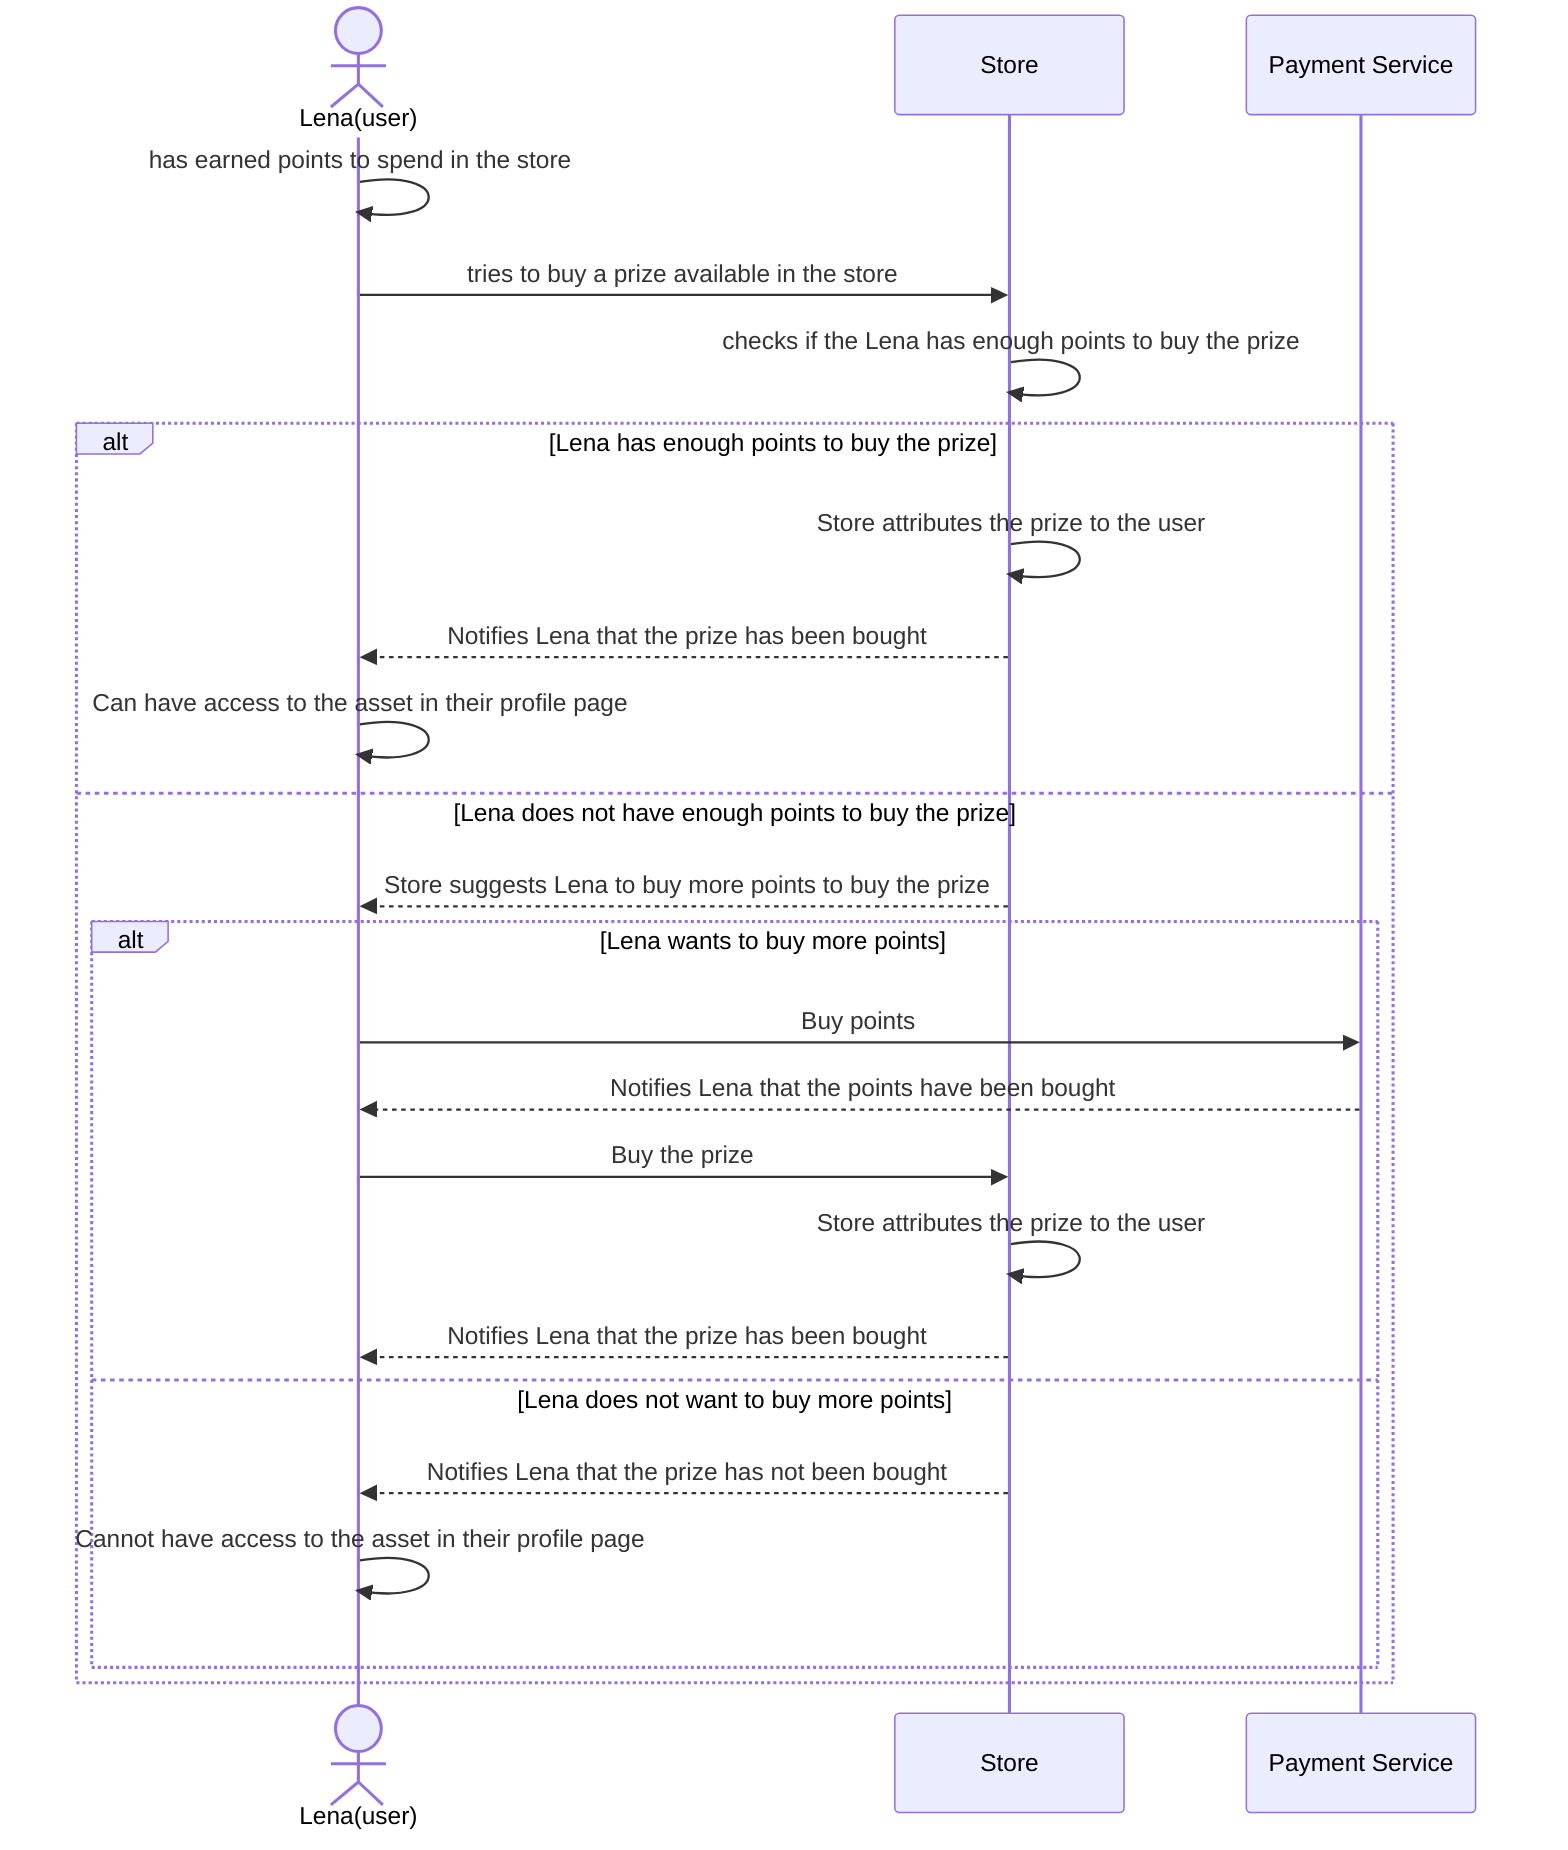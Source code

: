 sequenceDiagram
    actor L as Lena(user)
    participant S as Store
    participant P as Payment Service
    L->>L : has earned points to spend in the store
    L->>S : tries to buy a prize available in the store
    S->>S: checks if the Lena has enough points to buy the prize
    alt Lena has enough points to buy the prize
        S->>S : Store attributes the prize to the user
        S-->>L : Notifies Lena that the prize has been bought
        L->>L : Can have access to the asset in their profile page
    else Lena does not have enough points to buy the prize
        S-->>L : Store suggests Lena to buy more points to buy the prize
        alt Lena wants to buy more points
            L->>P : Buy points
            P-->>L : Notifies Lena that the points have been bought
            L->>S : Buy the prize
            S->>S : Store attributes the prize to the user
            S-->>L : Notifies Lena that the prize has been bought
        else Lena does not want to buy more points
        S-->>L : Notifies Lena that the prize has not been bought
        L->>L : Cannot have access to the asset in their profile page
        end
    end